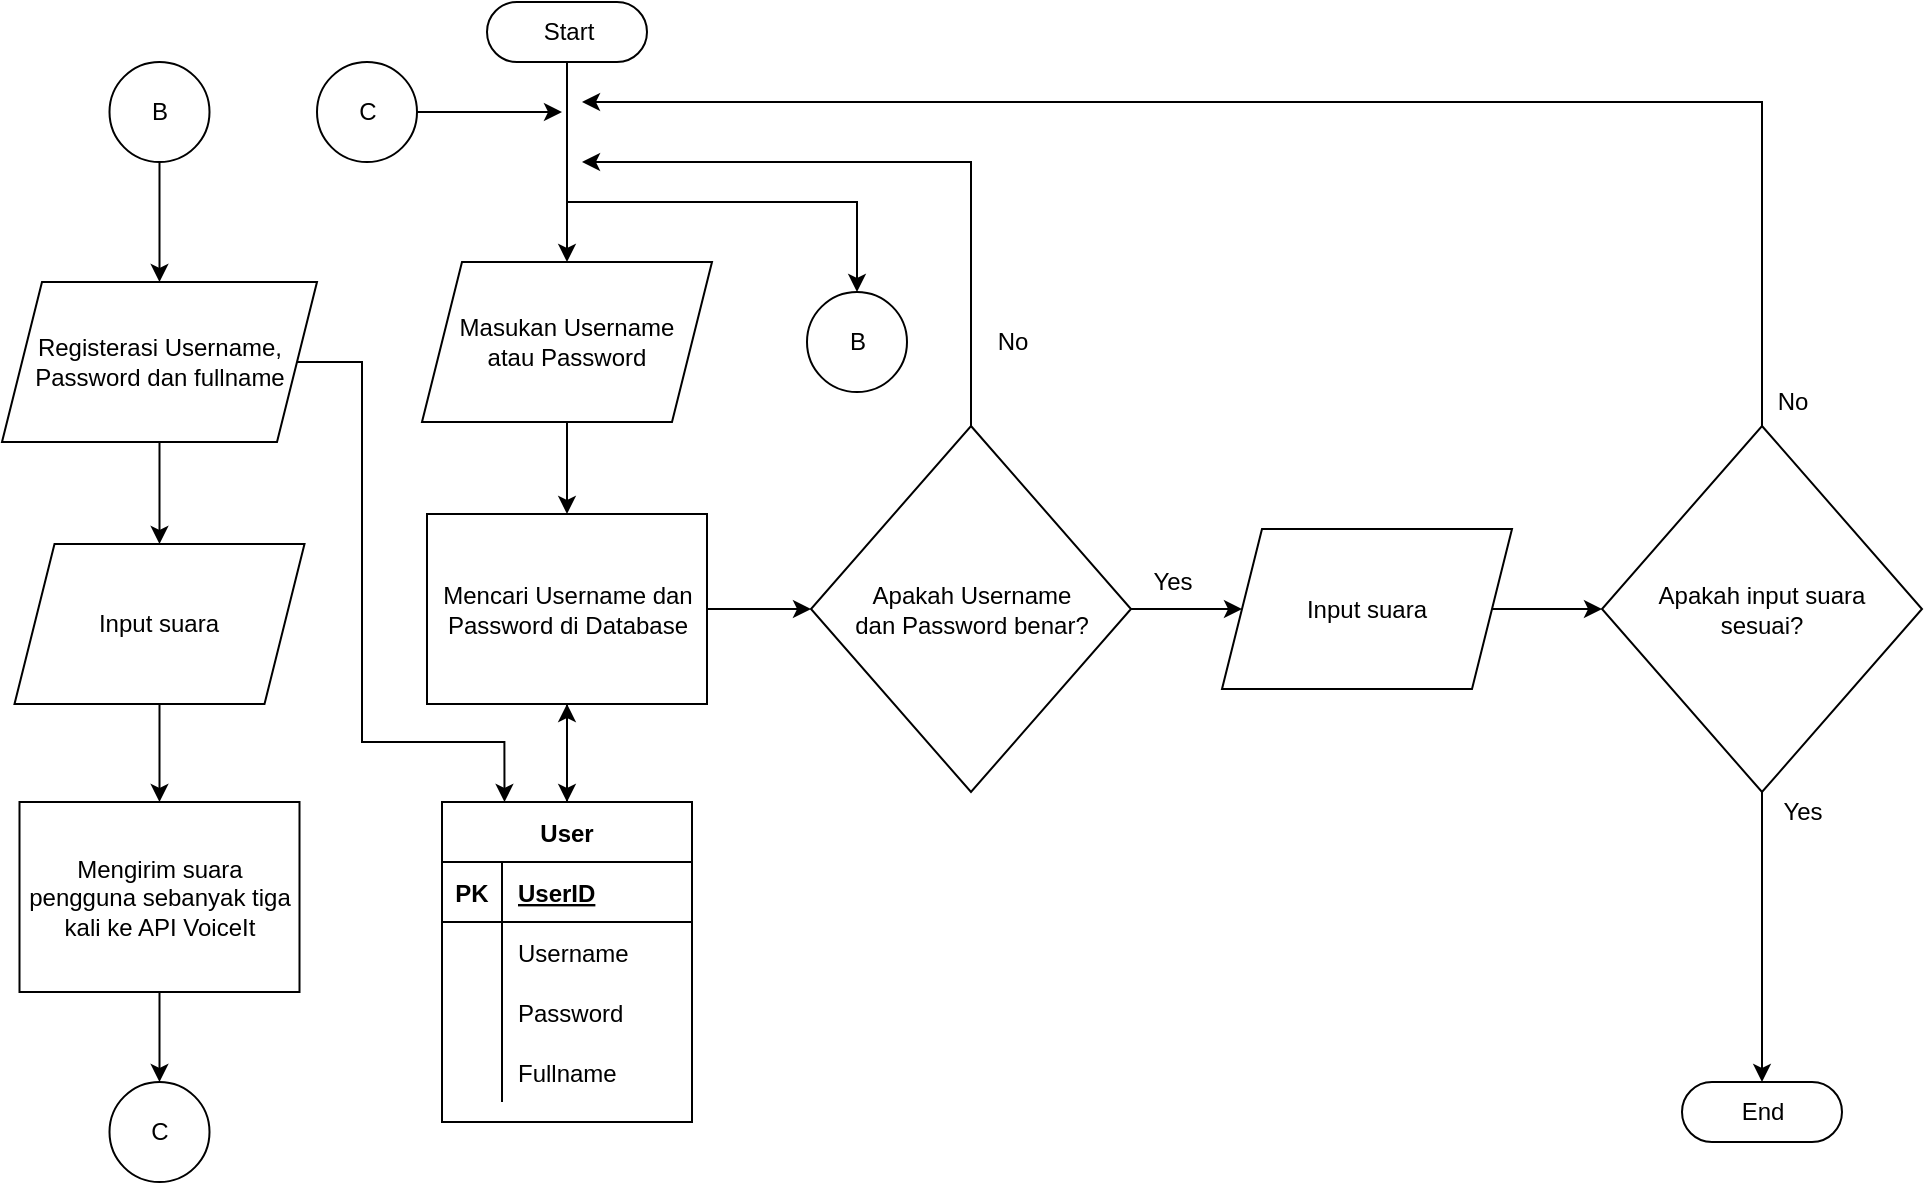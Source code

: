 <mxfile version="13.7.2" type="github">
  <diagram id="6a731a19-8d31-9384-78a2-239565b7b9f0" name="Page-1">
    <mxGraphModel dx="1422" dy="794" grid="1" gridSize="10" guides="1" tooltips="1" connect="1" arrows="1" fold="1" page="1" pageScale="1" pageWidth="1169" pageHeight="827" background="#ffffff" math="0" shadow="0">
      <root>
        <mxCell id="0" />
        <mxCell id="1" parent="0" />
        <mxCell id="hCLFj8IIV5jFRAJKPiSX-58" style="edgeStyle=orthogonalEdgeStyle;rounded=0;orthogonalLoop=1;jettySize=auto;html=1;entryX=0.5;entryY=0;entryDx=0;entryDy=0;" parent="1" source="hCLFj8IIV5jFRAJKPiSX-55" target="hCLFj8IIV5jFRAJKPiSX-57" edge="1">
          <mxGeometry relative="1" as="geometry" />
        </mxCell>
        <mxCell id="hCLFj8IIV5jFRAJKPiSX-98" style="edgeStyle=orthogonalEdgeStyle;rounded=0;orthogonalLoop=1;jettySize=auto;html=1;entryX=0.5;entryY=0;entryDx=0;entryDy=0;" parent="1" source="hCLFj8IIV5jFRAJKPiSX-55" target="hCLFj8IIV5jFRAJKPiSX-97" edge="1">
          <mxGeometry relative="1" as="geometry">
            <mxPoint x="402.5" y="160.0" as="targetPoint" />
            <Array as="points">
              <mxPoint x="402.5" y="160" />
              <mxPoint x="547.5" y="160" />
            </Array>
          </mxGeometry>
        </mxCell>
        <mxCell id="hCLFj8IIV5jFRAJKPiSX-55" value="Start" style="html=1;dashed=0;whitespace=wrap;shape=mxgraph.dfd.start" parent="1" vertex="1">
          <mxGeometry x="362.5" y="60" width="80" height="30" as="geometry" />
        </mxCell>
        <mxCell id="hCLFj8IIV5jFRAJKPiSX-94" style="edgeStyle=orthogonalEdgeStyle;rounded=0;orthogonalLoop=1;jettySize=auto;html=1;entryX=0.5;entryY=0;entryDx=0;entryDy=0;" parent="1" source="hCLFj8IIV5jFRAJKPiSX-57" target="hCLFj8IIV5jFRAJKPiSX-63" edge="1">
          <mxGeometry relative="1" as="geometry" />
        </mxCell>
        <mxCell id="hCLFj8IIV5jFRAJKPiSX-57" value="Masukan Username&lt;br&gt;atau Password" style="shape=parallelogram;perimeter=parallelogramPerimeter;whiteSpace=wrap;html=1;fixedSize=1;" parent="1" vertex="1">
          <mxGeometry x="330" y="190" width="145" height="80" as="geometry" />
        </mxCell>
        <mxCell id="hCLFj8IIV5jFRAJKPiSX-88" style="edgeStyle=orthogonalEdgeStyle;rounded=0;orthogonalLoop=1;jettySize=auto;html=1;exitX=0.5;exitY=1;exitDx=0;exitDy=0;entryX=0.5;entryY=0;entryDx=0;entryDy=0;" parent="1" source="hCLFj8IIV5jFRAJKPiSX-63" target="hCLFj8IIV5jFRAJKPiSX-70" edge="1">
          <mxGeometry relative="1" as="geometry" />
        </mxCell>
        <mxCell id="hCLFj8IIV5jFRAJKPiSX-96" style="edgeStyle=orthogonalEdgeStyle;rounded=0;orthogonalLoop=1;jettySize=auto;html=1;entryX=0;entryY=0.5;entryDx=0;entryDy=0;" parent="1" source="hCLFj8IIV5jFRAJKPiSX-63" target="hCLFj8IIV5jFRAJKPiSX-66" edge="1">
          <mxGeometry relative="1" as="geometry" />
        </mxCell>
        <mxCell id="hCLFj8IIV5jFRAJKPiSX-63" value="Mencari Username dan Password di Database" style="rounded=0;whiteSpace=wrap;html=1;" parent="1" vertex="1">
          <mxGeometry x="332.5" y="316" width="140" height="95" as="geometry" />
        </mxCell>
        <mxCell id="hCLFj8IIV5jFRAJKPiSX-123" style="edgeStyle=orthogonalEdgeStyle;rounded=0;orthogonalLoop=1;jettySize=auto;html=1;exitX=0.5;exitY=0;exitDx=0;exitDy=0;" parent="1" source="hCLFj8IIV5jFRAJKPiSX-66" edge="1">
          <mxGeometry relative="1" as="geometry">
            <mxPoint x="410" y="140" as="targetPoint" />
            <Array as="points">
              <mxPoint x="605" y="140" />
            </Array>
          </mxGeometry>
        </mxCell>
        <mxCell id="hCLFj8IIV5jFRAJKPiSX-129" style="edgeStyle=orthogonalEdgeStyle;rounded=0;orthogonalLoop=1;jettySize=auto;html=1;entryX=0;entryY=0.5;entryDx=0;entryDy=0;" parent="1" source="hCLFj8IIV5jFRAJKPiSX-66" target="hCLFj8IIV5jFRAJKPiSX-128" edge="1">
          <mxGeometry relative="1" as="geometry" />
        </mxCell>
        <mxCell id="hCLFj8IIV5jFRAJKPiSX-66" value="Apakah Username&lt;br&gt;dan Password benar?" style="rhombus;whiteSpace=wrap;html=1;" parent="1" vertex="1">
          <mxGeometry x="524.5" y="272" width="160" height="183" as="geometry" />
        </mxCell>
        <mxCell id="hCLFj8IIV5jFRAJKPiSX-89" style="edgeStyle=orthogonalEdgeStyle;rounded=0;orthogonalLoop=1;jettySize=auto;html=1;exitX=0.5;exitY=0;exitDx=0;exitDy=0;entryX=0.5;entryY=1;entryDx=0;entryDy=0;" parent="1" source="hCLFj8IIV5jFRAJKPiSX-70" target="hCLFj8IIV5jFRAJKPiSX-63" edge="1">
          <mxGeometry relative="1" as="geometry" />
        </mxCell>
        <mxCell id="hCLFj8IIV5jFRAJKPiSX-97" value="B" style="ellipse;whiteSpace=wrap;html=1;aspect=fixed;" parent="1" vertex="1">
          <mxGeometry x="522.5" y="205" width="50" height="50" as="geometry" />
        </mxCell>
        <mxCell id="hCLFj8IIV5jFRAJKPiSX-104" style="edgeStyle=orthogonalEdgeStyle;rounded=0;orthogonalLoop=1;jettySize=auto;html=1;entryX=0.5;entryY=0;entryDx=0;entryDy=0;" parent="1" source="hCLFj8IIV5jFRAJKPiSX-101" target="hCLFj8IIV5jFRAJKPiSX-103" edge="1">
          <mxGeometry relative="1" as="geometry" />
        </mxCell>
        <mxCell id="hCLFj8IIV5jFRAJKPiSX-101" value="B" style="ellipse;whiteSpace=wrap;html=1;aspect=fixed;" parent="1" vertex="1">
          <mxGeometry x="173.75" y="90" width="50" height="50" as="geometry" />
        </mxCell>
        <mxCell id="hCLFj8IIV5jFRAJKPiSX-109" style="edgeStyle=orthogonalEdgeStyle;rounded=0;orthogonalLoop=1;jettySize=auto;html=1;entryX=0.5;entryY=0;entryDx=0;entryDy=0;" parent="1" source="hCLFj8IIV5jFRAJKPiSX-103" target="hCLFj8IIV5jFRAJKPiSX-108" edge="1">
          <mxGeometry relative="1" as="geometry" />
        </mxCell>
        <mxCell id="8wzelBB4wZPW_jjy6kKb-2" style="edgeStyle=orthogonalEdgeStyle;rounded=0;orthogonalLoop=1;jettySize=auto;html=1;entryX=0.25;entryY=0;entryDx=0;entryDy=0;" edge="1" parent="1" source="hCLFj8IIV5jFRAJKPiSX-103" target="hCLFj8IIV5jFRAJKPiSX-70">
          <mxGeometry relative="1" as="geometry">
            <Array as="points">
              <mxPoint x="300" y="240" />
              <mxPoint x="300" y="430" />
              <mxPoint x="371" y="430" />
            </Array>
          </mxGeometry>
        </mxCell>
        <mxCell id="hCLFj8IIV5jFRAJKPiSX-103" value="Registerasi Username, Password dan fullname" style="shape=parallelogram;perimeter=parallelogramPerimeter;whiteSpace=wrap;html=1;fixedSize=1;" parent="1" vertex="1">
          <mxGeometry x="120" y="200" width="157.5" height="80" as="geometry" />
        </mxCell>
        <mxCell id="hCLFj8IIV5jFRAJKPiSX-111" style="edgeStyle=orthogonalEdgeStyle;rounded=0;orthogonalLoop=1;jettySize=auto;html=1;entryX=0.5;entryY=0;entryDx=0;entryDy=0;" parent="1" source="hCLFj8IIV5jFRAJKPiSX-108" target="hCLFj8IIV5jFRAJKPiSX-110" edge="1">
          <mxGeometry relative="1" as="geometry" />
        </mxCell>
        <mxCell id="hCLFj8IIV5jFRAJKPiSX-108" value="Input suara" style="shape=parallelogram;perimeter=parallelogramPerimeter;whiteSpace=wrap;html=1;fixedSize=1;" parent="1" vertex="1">
          <mxGeometry x="126.25" y="331" width="145" height="80" as="geometry" />
        </mxCell>
        <mxCell id="hCLFj8IIV5jFRAJKPiSX-113" style="edgeStyle=orthogonalEdgeStyle;rounded=0;orthogonalLoop=1;jettySize=auto;html=1;entryX=0.5;entryY=0;entryDx=0;entryDy=0;" parent="1" source="hCLFj8IIV5jFRAJKPiSX-110" target="hCLFj8IIV5jFRAJKPiSX-112" edge="1">
          <mxGeometry relative="1" as="geometry" />
        </mxCell>
        <mxCell id="hCLFj8IIV5jFRAJKPiSX-110" value="Mengirim suara pengguna sebanyak tiga kali ke API VoiceIt" style="rounded=0;whiteSpace=wrap;html=1;" parent="1" vertex="1">
          <mxGeometry x="128.75" y="460" width="140" height="95" as="geometry" />
        </mxCell>
        <mxCell id="hCLFj8IIV5jFRAJKPiSX-112" value="C" style="ellipse;whiteSpace=wrap;html=1;aspect=fixed;" parent="1" vertex="1">
          <mxGeometry x="173.75" y="600" width="50" height="50" as="geometry" />
        </mxCell>
        <mxCell id="hCLFj8IIV5jFRAJKPiSX-116" style="edgeStyle=orthogonalEdgeStyle;rounded=0;orthogonalLoop=1;jettySize=auto;html=1;" parent="1" source="hCLFj8IIV5jFRAJKPiSX-114" edge="1">
          <mxGeometry relative="1" as="geometry">
            <mxPoint x="400" y="115" as="targetPoint" />
          </mxGeometry>
        </mxCell>
        <mxCell id="hCLFj8IIV5jFRAJKPiSX-114" value="C" style="ellipse;whiteSpace=wrap;html=1;aspect=fixed;" parent="1" vertex="1">
          <mxGeometry x="277.5" y="90" width="50" height="50" as="geometry" />
        </mxCell>
        <mxCell id="hCLFj8IIV5jFRAJKPiSX-70" value="User" style="shape=table;startSize=30;container=1;collapsible=1;childLayout=tableLayout;fixedRows=1;rowLines=0;fontStyle=1;align=center;resizeLast=1;" parent="1" vertex="1">
          <mxGeometry x="340" y="460" width="125" height="160" as="geometry">
            <mxRectangle x="340" y="460" width="60" height="30" as="alternateBounds" />
          </mxGeometry>
        </mxCell>
        <mxCell id="hCLFj8IIV5jFRAJKPiSX-71" value="" style="shape=partialRectangle;collapsible=0;dropTarget=0;pointerEvents=0;fillColor=none;top=0;left=0;bottom=1;right=0;points=[[0,0.5],[1,0.5]];portConstraint=eastwest;" parent="hCLFj8IIV5jFRAJKPiSX-70" vertex="1">
          <mxGeometry y="30" width="125" height="30" as="geometry" />
        </mxCell>
        <mxCell id="hCLFj8IIV5jFRAJKPiSX-72" value="PK" style="shape=partialRectangle;connectable=0;fillColor=none;top=0;left=0;bottom=0;right=0;fontStyle=1;overflow=hidden;" parent="hCLFj8IIV5jFRAJKPiSX-71" vertex="1">
          <mxGeometry width="30" height="30" as="geometry" />
        </mxCell>
        <mxCell id="hCLFj8IIV5jFRAJKPiSX-73" value="UserID" style="shape=partialRectangle;connectable=0;fillColor=none;top=0;left=0;bottom=0;right=0;align=left;spacingLeft=6;fontStyle=5;overflow=hidden;" parent="hCLFj8IIV5jFRAJKPiSX-71" vertex="1">
          <mxGeometry x="30" width="95" height="30" as="geometry" />
        </mxCell>
        <mxCell id="hCLFj8IIV5jFRAJKPiSX-74" value="" style="shape=partialRectangle;collapsible=0;dropTarget=0;pointerEvents=0;fillColor=none;top=0;left=0;bottom=0;right=0;points=[[0,0.5],[1,0.5]];portConstraint=eastwest;" parent="hCLFj8IIV5jFRAJKPiSX-70" vertex="1">
          <mxGeometry y="60" width="125" height="30" as="geometry" />
        </mxCell>
        <mxCell id="hCLFj8IIV5jFRAJKPiSX-75" value="" style="shape=partialRectangle;connectable=0;fillColor=none;top=0;left=0;bottom=0;right=0;editable=1;overflow=hidden;" parent="hCLFj8IIV5jFRAJKPiSX-74" vertex="1">
          <mxGeometry width="30" height="30" as="geometry" />
        </mxCell>
        <mxCell id="hCLFj8IIV5jFRAJKPiSX-76" value="Username" style="shape=partialRectangle;connectable=0;fillColor=none;top=0;left=0;bottom=0;right=0;align=left;spacingLeft=6;overflow=hidden;" parent="hCLFj8IIV5jFRAJKPiSX-74" vertex="1">
          <mxGeometry x="30" width="95" height="30" as="geometry" />
        </mxCell>
        <mxCell id="hCLFj8IIV5jFRAJKPiSX-77" value="" style="shape=partialRectangle;collapsible=0;dropTarget=0;pointerEvents=0;fillColor=none;top=0;left=0;bottom=0;right=0;points=[[0,0.5],[1,0.5]];portConstraint=eastwest;" parent="hCLFj8IIV5jFRAJKPiSX-70" vertex="1">
          <mxGeometry y="90" width="125" height="30" as="geometry" />
        </mxCell>
        <mxCell id="hCLFj8IIV5jFRAJKPiSX-78" value="" style="shape=partialRectangle;connectable=0;fillColor=none;top=0;left=0;bottom=0;right=0;editable=1;overflow=hidden;" parent="hCLFj8IIV5jFRAJKPiSX-77" vertex="1">
          <mxGeometry width="30" height="30" as="geometry" />
        </mxCell>
        <mxCell id="hCLFj8IIV5jFRAJKPiSX-79" value="Password" style="shape=partialRectangle;connectable=0;fillColor=none;top=0;left=0;bottom=0;right=0;align=left;spacingLeft=6;overflow=hidden;" parent="hCLFj8IIV5jFRAJKPiSX-77" vertex="1">
          <mxGeometry x="30" width="95" height="30" as="geometry" />
        </mxCell>
        <mxCell id="hCLFj8IIV5jFRAJKPiSX-80" value="" style="shape=partialRectangle;collapsible=0;dropTarget=0;pointerEvents=0;fillColor=none;top=0;left=0;bottom=0;right=0;points=[[0,0.5],[1,0.5]];portConstraint=eastwest;" parent="hCLFj8IIV5jFRAJKPiSX-70" vertex="1">
          <mxGeometry y="120" width="125" height="30" as="geometry" />
        </mxCell>
        <mxCell id="hCLFj8IIV5jFRAJKPiSX-81" value="" style="shape=partialRectangle;connectable=0;fillColor=none;top=0;left=0;bottom=0;right=0;editable=1;overflow=hidden;" parent="hCLFj8IIV5jFRAJKPiSX-80" vertex="1">
          <mxGeometry width="30" height="30" as="geometry" />
        </mxCell>
        <mxCell id="hCLFj8IIV5jFRAJKPiSX-82" value="Fullname" style="shape=partialRectangle;connectable=0;fillColor=none;top=0;left=0;bottom=0;right=0;align=left;spacingLeft=6;overflow=hidden;" parent="hCLFj8IIV5jFRAJKPiSX-80" vertex="1">
          <mxGeometry x="30" width="95" height="30" as="geometry" />
        </mxCell>
        <mxCell id="hCLFj8IIV5jFRAJKPiSX-124" style="edgeStyle=orthogonalEdgeStyle;rounded=0;orthogonalLoop=1;jettySize=auto;html=1;exitX=0.5;exitY=0;exitDx=0;exitDy=0;" parent="1" source="hCLFj8IIV5jFRAJKPiSX-117" edge="1">
          <mxGeometry relative="1" as="geometry">
            <mxPoint x="410" y="110" as="targetPoint" />
            <Array as="points">
              <mxPoint x="1000" y="110" />
            </Array>
          </mxGeometry>
        </mxCell>
        <mxCell id="hCLFj8IIV5jFRAJKPiSX-127" style="edgeStyle=orthogonalEdgeStyle;rounded=0;orthogonalLoop=1;jettySize=auto;html=1;entryX=0.5;entryY=0.5;entryDx=0;entryDy=-15;entryPerimeter=0;" parent="1" source="hCLFj8IIV5jFRAJKPiSX-117" target="hCLFj8IIV5jFRAJKPiSX-125" edge="1">
          <mxGeometry relative="1" as="geometry">
            <mxPoint x="1000" y="600" as="targetPoint" />
          </mxGeometry>
        </mxCell>
        <mxCell id="hCLFj8IIV5jFRAJKPiSX-117" value="Apakah input suara &lt;br&gt;sesuai?" style="rhombus;whiteSpace=wrap;html=1;" parent="1" vertex="1">
          <mxGeometry x="920" y="272" width="160" height="183" as="geometry" />
        </mxCell>
        <mxCell id="hCLFj8IIV5jFRAJKPiSX-125" value="End" style="html=1;dashed=0;whitespace=wrap;shape=mxgraph.dfd.start" parent="1" vertex="1">
          <mxGeometry x="960" y="600" width="80" height="30" as="geometry" />
        </mxCell>
        <mxCell id="hCLFj8IIV5jFRAJKPiSX-130" style="edgeStyle=orthogonalEdgeStyle;rounded=0;orthogonalLoop=1;jettySize=auto;html=1;entryX=0;entryY=0.5;entryDx=0;entryDy=0;" parent="1" source="hCLFj8IIV5jFRAJKPiSX-128" target="hCLFj8IIV5jFRAJKPiSX-117" edge="1">
          <mxGeometry relative="1" as="geometry" />
        </mxCell>
        <mxCell id="hCLFj8IIV5jFRAJKPiSX-128" value="Input suara" style="shape=parallelogram;perimeter=parallelogramPerimeter;whiteSpace=wrap;html=1;fixedSize=1;" parent="1" vertex="1">
          <mxGeometry x="730" y="323.5" width="145" height="80" as="geometry" />
        </mxCell>
        <mxCell id="8wzelBB4wZPW_jjy6kKb-4" value="No" style="text;html=1;align=center;verticalAlign=middle;resizable=0;points=[];autosize=1;" vertex="1" parent="1">
          <mxGeometry x="610" y="220" width="30" height="20" as="geometry" />
        </mxCell>
        <mxCell id="8wzelBB4wZPW_jjy6kKb-5" value="Yes" style="text;html=1;align=center;verticalAlign=middle;resizable=0;points=[];autosize=1;" vertex="1" parent="1">
          <mxGeometry x="684.5" y="340" width="40" height="20" as="geometry" />
        </mxCell>
        <mxCell id="8wzelBB4wZPW_jjy6kKb-6" value="No" style="text;html=1;align=center;verticalAlign=middle;resizable=0;points=[];autosize=1;" vertex="1" parent="1">
          <mxGeometry x="1000" y="250" width="30" height="20" as="geometry" />
        </mxCell>
        <mxCell id="8wzelBB4wZPW_jjy6kKb-7" value="Yes" style="text;html=1;align=center;verticalAlign=middle;resizable=0;points=[];autosize=1;" vertex="1" parent="1">
          <mxGeometry x="1000" y="455" width="40" height="20" as="geometry" />
        </mxCell>
      </root>
    </mxGraphModel>
  </diagram>
</mxfile>
